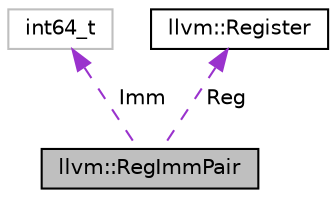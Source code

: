 digraph "llvm::RegImmPair"
{
 // LATEX_PDF_SIZE
  bgcolor="transparent";
  edge [fontname="Helvetica",fontsize="10",labelfontname="Helvetica",labelfontsize="10"];
  node [fontname="Helvetica",fontsize="10",shape=record];
  Node1 [label="llvm::RegImmPair",height=0.2,width=0.4,color="black", fillcolor="grey75", style="filled", fontcolor="black",tooltip="Used to describe a register and immediate addition."];
  Node2 -> Node1 [dir="back",color="darkorchid3",fontsize="10",style="dashed",label=" Imm" ,fontname="Helvetica"];
  Node2 [label="int64_t",height=0.2,width=0.4,color="grey75",tooltip=" "];
  Node3 -> Node1 [dir="back",color="darkorchid3",fontsize="10",style="dashed",label=" Reg" ,fontname="Helvetica"];
  Node3 [label="llvm::Register",height=0.2,width=0.4,color="black",URL="$classllvm_1_1Register.html",tooltip="Wrapper class representing virtual and physical registers."];
}
